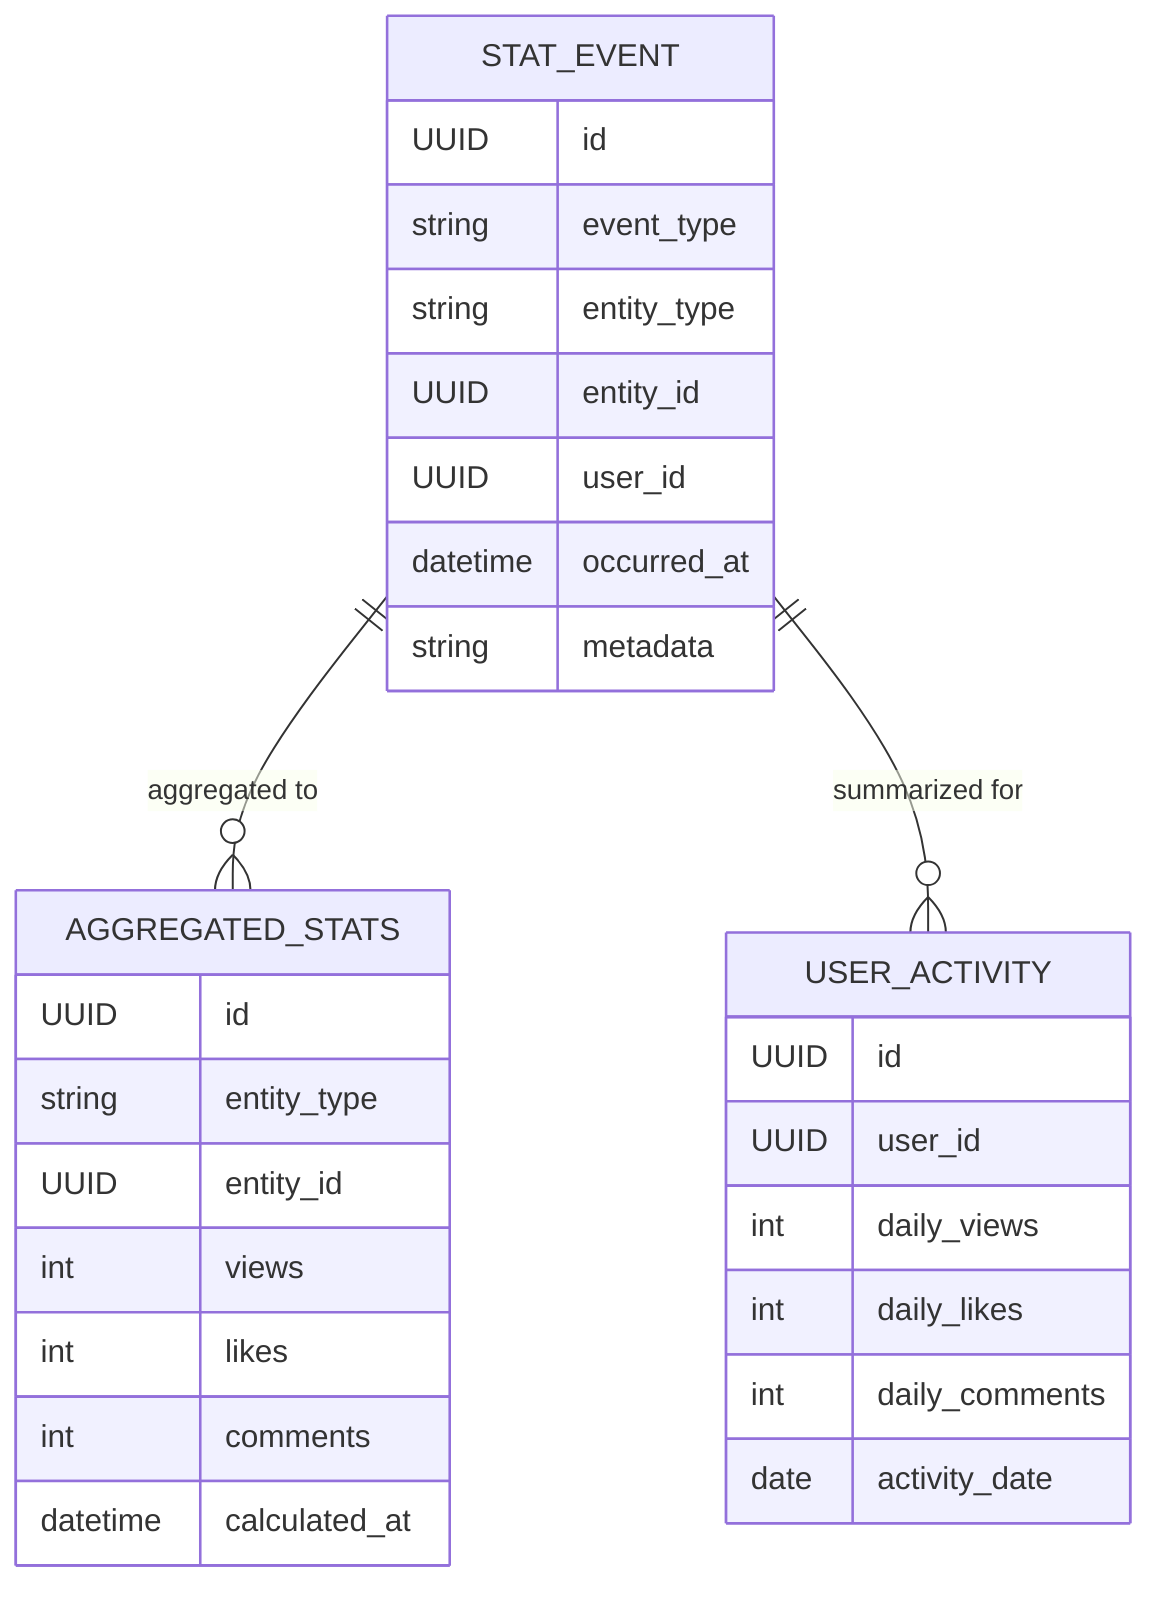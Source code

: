 erDiagram
    STAT_EVENT {
        UUID id
        string event_type
        string entity_type
        UUID entity_id
        UUID user_id
        datetime occurred_at
        string metadata
    }

    AGGREGATED_STATS {
        UUID id
        string entity_type
        UUID entity_id
        int views
        int likes
        int comments
        datetime calculated_at
    }

    USER_ACTIVITY {
        UUID id
        UUID user_id
        int daily_views
        int daily_likes
        int daily_comments
        date activity_date
    }

    STAT_EVENT ||--o{ AGGREGATED_STATS : "aggregated to"
    STAT_EVENT ||--o{ USER_ACTIVITY : "summarized for"